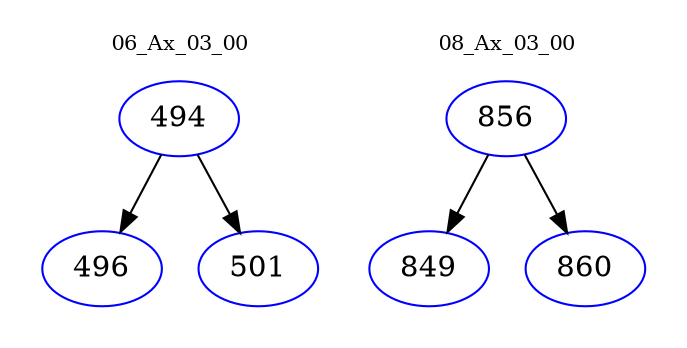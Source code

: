 digraph{
subgraph cluster_0 {
color = white
label = "06_Ax_03_00";
fontsize=10;
T0_494 [label="494", color="blue"]
T0_494 -> T0_496 [color="black"]
T0_496 [label="496", color="blue"]
T0_494 -> T0_501 [color="black"]
T0_501 [label="501", color="blue"]
}
subgraph cluster_1 {
color = white
label = "08_Ax_03_00";
fontsize=10;
T1_856 [label="856", color="blue"]
T1_856 -> T1_849 [color="black"]
T1_849 [label="849", color="blue"]
T1_856 -> T1_860 [color="black"]
T1_860 [label="860", color="blue"]
}
}
